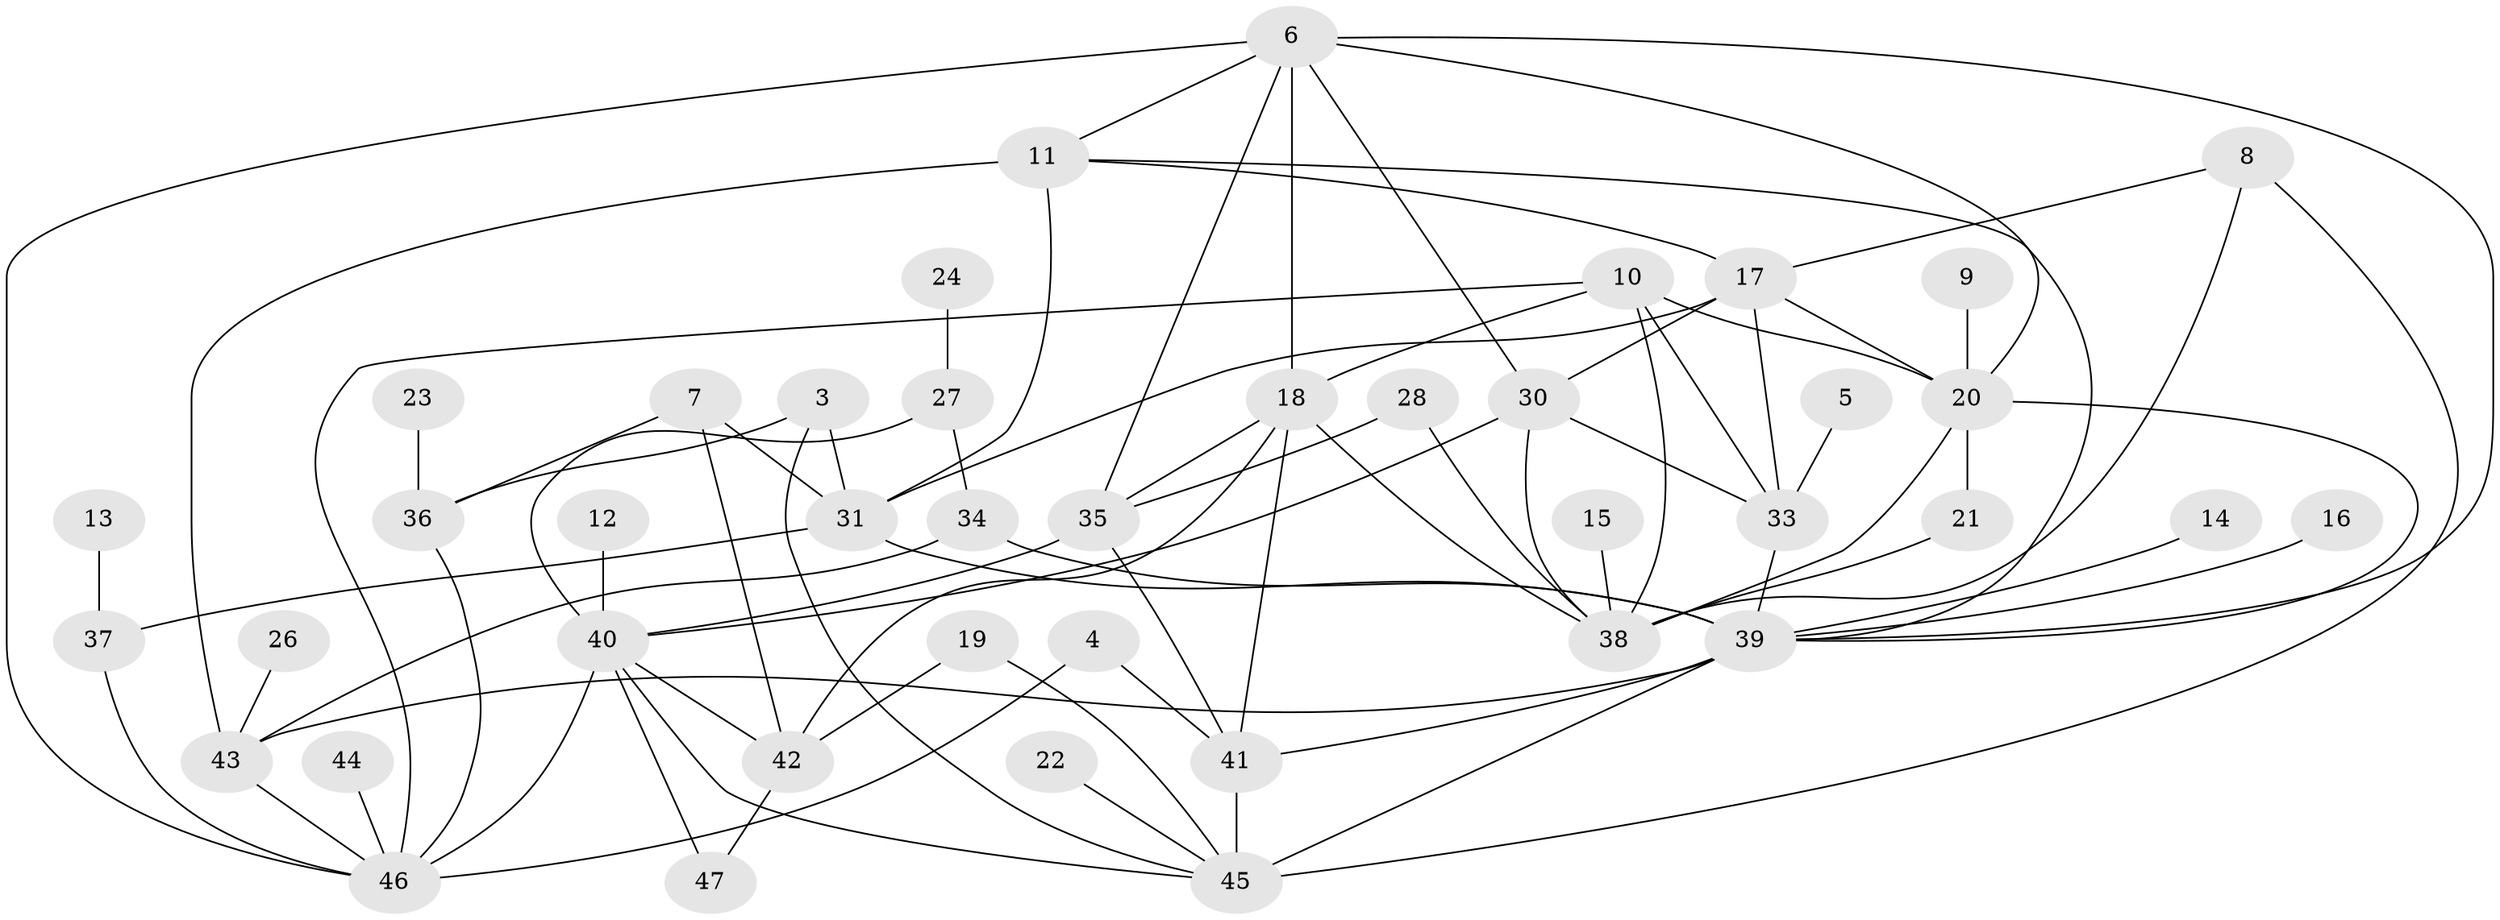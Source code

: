 // original degree distribution, {2: 0.21505376344086022, 5: 0.17204301075268819, 4: 0.16129032258064516, 3: 0.15053763440860216, 0: 0.043010752688172046, 1: 0.20430107526881722, 6: 0.043010752688172046, 7: 0.010752688172043012}
// Generated by graph-tools (version 1.1) at 2025/25/03/09/25 03:25:24]
// undirected, 42 vertices, 79 edges
graph export_dot {
graph [start="1"]
  node [color=gray90,style=filled];
  3;
  4;
  5;
  6;
  7;
  8;
  9;
  10;
  11;
  12;
  13;
  14;
  15;
  16;
  17;
  18;
  19;
  20;
  21;
  22;
  23;
  24;
  26;
  27;
  28;
  30;
  31;
  33;
  34;
  35;
  36;
  37;
  38;
  39;
  40;
  41;
  42;
  43;
  44;
  45;
  46;
  47;
  3 -- 31 [weight=2.0];
  3 -- 36 [weight=1.0];
  3 -- 45 [weight=1.0];
  4 -- 41 [weight=1.0];
  4 -- 46 [weight=1.0];
  5 -- 33 [weight=2.0];
  6 -- 11 [weight=1.0];
  6 -- 18 [weight=1.0];
  6 -- 20 [weight=1.0];
  6 -- 30 [weight=1.0];
  6 -- 35 [weight=1.0];
  6 -- 39 [weight=1.0];
  6 -- 46 [weight=1.0];
  7 -- 31 [weight=1.0];
  7 -- 36 [weight=1.0];
  7 -- 42 [weight=2.0];
  8 -- 17 [weight=1.0];
  8 -- 38 [weight=1.0];
  8 -- 45 [weight=1.0];
  9 -- 20 [weight=2.0];
  10 -- 18 [weight=1.0];
  10 -- 20 [weight=2.0];
  10 -- 33 [weight=1.0];
  10 -- 38 [weight=1.0];
  10 -- 46 [weight=1.0];
  11 -- 17 [weight=1.0];
  11 -- 31 [weight=1.0];
  11 -- 39 [weight=2.0];
  11 -- 43 [weight=1.0];
  12 -- 40 [weight=1.0];
  13 -- 37 [weight=1.0];
  14 -- 39 [weight=1.0];
  15 -- 38 [weight=1.0];
  16 -- 39 [weight=1.0];
  17 -- 20 [weight=1.0];
  17 -- 30 [weight=1.0];
  17 -- 31 [weight=1.0];
  17 -- 33 [weight=1.0];
  18 -- 35 [weight=1.0];
  18 -- 38 [weight=1.0];
  18 -- 41 [weight=1.0];
  18 -- 42 [weight=1.0];
  19 -- 42 [weight=1.0];
  19 -- 45 [weight=1.0];
  20 -- 21 [weight=1.0];
  20 -- 38 [weight=1.0];
  20 -- 39 [weight=2.0];
  21 -- 38 [weight=1.0];
  22 -- 45 [weight=1.0];
  23 -- 36 [weight=1.0];
  24 -- 27 [weight=1.0];
  26 -- 43 [weight=1.0];
  27 -- 34 [weight=1.0];
  27 -- 40 [weight=1.0];
  28 -- 35 [weight=1.0];
  28 -- 38 [weight=1.0];
  30 -- 33 [weight=1.0];
  30 -- 38 [weight=1.0];
  30 -- 40 [weight=1.0];
  31 -- 37 [weight=1.0];
  31 -- 39 [weight=1.0];
  33 -- 39 [weight=1.0];
  34 -- 39 [weight=2.0];
  34 -- 43 [weight=1.0];
  35 -- 40 [weight=1.0];
  35 -- 41 [weight=1.0];
  36 -- 46 [weight=1.0];
  37 -- 46 [weight=1.0];
  39 -- 41 [weight=1.0];
  39 -- 43 [weight=2.0];
  39 -- 45 [weight=2.0];
  40 -- 42 [weight=1.0];
  40 -- 45 [weight=1.0];
  40 -- 46 [weight=1.0];
  40 -- 47 [weight=1.0];
  41 -- 45 [weight=2.0];
  42 -- 47 [weight=1.0];
  43 -- 46 [weight=1.0];
  44 -- 46 [weight=1.0];
}
